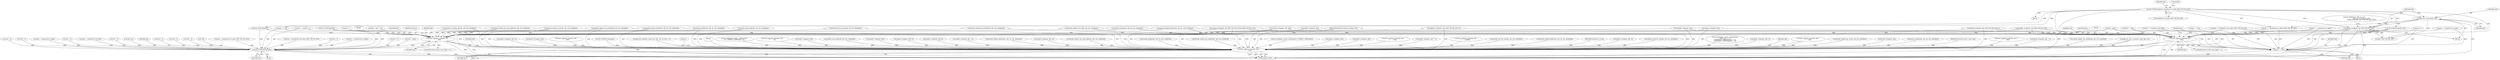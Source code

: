 digraph "0_tcpdump_af2cf04a9394c1a56227c2289ae8da262828294a@pointer" {
"1000816" [label="(Call,ipaddr_string(ndo, tptr+BGP_VPN_RD_LEN))"];
"1000813" [label="(Call,bgp_vpn_rd_print(ndo, tptr))"];
"1000799" [label="(Call,ND_TCHECK2(tptr[0], sizeof(struct in_addr)+BGP_VPN_RD_LEN))"];
"1001111" [label="(Call,print_unknown_data(ndo, tptr, \"\n\t    \", tlen))"];
"1001116" [label="(Call,tptr += tlen)"];
"1002940" [label="(Call,print_unknown_data(ndo, pptr, \"\n\t    \", len))"];
"1001634" [label="(Call,print_unknown_data(ndo, tptr, \"\n\t    \", tlen))"];
"1001616" [label="(Call,ND_TCHECK2(*tptr,tlen))"];
"1000705" [label="(Call,tptr++)"];
"1001837" [label="(Call,decode_prefix6(ndo, tptr, len, buf, sizeof(buf)))"];
"1000568" [label="(Call,ipaddr_string(ndo, tptr))"];
"1001105" [label="(ControlStructure,if (ndo->ndo_vflag <= 1))"];
"1000809" [label="(Identifier,ndo)"];
"1002397" [label="(Call,print_unknown_data(ndo, tptr, \"\n\t      \", 8))"];
"1000332" [label="(Call,ipaddr_string(ndo, tptr))"];
"1000702" [label="(Call,tlen = nhlen)"];
"1001981" [label="(Call,decode_clnp_prefix(ndo, tptr, buf, sizeof(buf)))"];
"1001092" [label="(Call,ND_TCHECK2(tptr[0], tlen))"];
"1002535" [label="(Call,ipaddr_string(ndo, tptr))"];
"1001636" [label="(Identifier,tptr)"];
"1000921" [label="(Call,tptr += (sizeof(struct in6_addr)+BGP_VPN_RD_LEN))"];
"1002238" [label="(Call,ipaddr_string(ndo, tptr+2))"];
"1002222" [label="(Call,ipaddr_string(ndo, tptr+4))"];
"1001640" [label="(Identifier,advance)"];
"1001634" [label="(Call,print_unknown_data(ndo, tptr, \"\n\t    \", tlen))"];
"1002571" [label="(Call,print_unknown_data(ndo, tptr, \"\n\t      \", tlen))"];
"1001313" [label="(Call,decode_rt_routing_info(ndo, tptr, buf, sizeof(buf)))"];
"1000963" [label="(Call,tptr += (sizeof(struct in_addr)))"];
"1001616" [label="(Call,ND_TCHECK2(*tptr,tlen))"];
"1000814" [label="(Identifier,ndo)"];
"1002654" [label="(Call,print_unknown_data(ndo, tptr,\"\n\t      \", length))"];
"1002045" [label="(Call,decode_mdt_vpn_nlri(ndo, tptr, buf, sizeof(buf)))"];
"1000794" [label="(Call,tlen = 0)"];
"1001877" [label="(Call,decode_labeled_prefix6(ndo, tptr, len, buf, sizeof(buf)))"];
"1001112" [label="(Identifier,ndo)"];
"1000129" [label="(MethodParameterIn,u_int len)"];
"1002501" [label="(Call,ipaddr_string(ndo, tptr+4))"];
"1001000" [label="(Call,tlen = 0)"];
"1000869" [label="(Call,tptr += sizeof(struct in6_addr))"];
"1001116" [label="(Call,tptr += tlen)"];
"1002077" [label="(Call,decode_multicast_vpn(ndo, tptr, buf, sizeof(buf)))"];
"1000768" [label="(Call,ipaddr_string(ndo, tptr))"];
"1000771" [label="(Call,tlen -= sizeof(struct in_addr))"];
"1001172" [label="(Call,tptr += tptr[0] + 1)"];
"1001241" [label="(Call,decode_labeled_prefix4(ndo, tptr, len, buf, sizeof(buf)))"];
"1000259" [label="(Call,as_printf(ndo, astostr, sizeof(astostr),\n\t\t\t\tas_size == 2 ?\n\t\t\t\tEXTRACT_16BITS(&tptr[2 + i]) :\n\t\t\t\tEXTRACT_32BITS(&tptr[2 + i])))"];
"1000940" [label="(Call,tlen = 0)"];
"1000865" [label="(Call,tlen -= sizeof(struct in6_addr))"];
"1002303" [label="(Call,ipaddr_string(ndo, tptr+2))"];
"1002941" [label="(Identifier,ndo)"];
"1000888" [label="(Call,tlen = 0)"];
"1002921" [label="(Call,print_unknown_data(ndo, pptr, \"\n\t    \", len))"];
"1000800" [label="(Call,tptr[0])"];
"1001198" [label="(Block,)"];
"1001949" [label="(Call,decode_labeled_vpn_l2(ndo, tptr, buf, sizeof(buf)))"];
"1000146" [label="(Call,tlen=len)"];
"1001622" [label="(Identifier,ndo)"];
"1002518" [label="(Call,ipaddr_string(ndo, tptr))"];
"1000915" [label="(Call,tlen -= (sizeof(struct in6_addr)+BGP_VPN_RD_LEN))"];
"1002940" [label="(Call,print_unknown_data(ndo, pptr, \"\n\t    \", len))"];
"1002950" [label="(MethodReturn,RET)"];
"1001725" [label="(Call,decode_prefix4(ndo, tptr, len, buf, sizeof(buf)))"];
"1001019" [label="(Call,isonsap_string(ndo, tptr+BGP_VPN_RD_LEN,tlen-BGP_VPN_RD_LEN))"];
"1000846" [label="(Call,tlen = 0)"];
"1000959" [label="(Call,tlen -= (sizeof(struct in_addr)))"];
"1000128" [label="(MethodParameterIn,const u_char *pptr)"];
"1001638" [label="(Identifier,tlen)"];
"1001077" [label="(Call,ip6addr_string(ndo, tptr+BGP_VPN_RD_LEN+3))"];
"1002128" [label="(Call,print_unknown_data(ndo, tptr-3, \"\n\t    \", tlen))"];
"1000429" [label="(Call,ipaddr_string(ndo, tptr + 4))"];
"1001281" [label="(Call,decode_labeled_vpn_prefix4(ndo, tptr, buf, sizeof(buf)))"];
"1000982" [label="(Call,tptr += tlen)"];
"1000818" [label="(Call,tptr+BGP_VPN_RD_LEN)"];
"1001917" [label="(Call,decode_labeled_vpn_prefix6(ndo, tptr, buf, sizeof(buf)))"];
"1000143" [label="(Call,tptr = pptr)"];
"1001048" [label="(Call,ipaddr_string(ndo, tptr+BGP_VPN_RD_LEN+4))"];
"1001553" [label="(Call,decode_clnp_prefix(ndo, tptr, buf, sizeof(buf)))"];
"1000813" [label="(Call,bgp_vpn_rd_print(ndo, tptr))"];
"1000815" [label="(Identifier,tptr)"];
"1001118" [label="(Identifier,tlen)"];
"1001160" [label="(Call,ND_TCHECK(tptr[0]))"];
"1001201" [label="(Call,decode_prefix4(ndo, tptr, len, buf, sizeof(buf)))"];
"1000910" [label="(Call,ip6addr_string(ndo, tptr+BGP_VPN_RD_LEN))"];
"1000978" [label="(Call,isonsap_string(ndo, tptr, tlen))"];
"1001087" [label="(Call,tlen = 0)"];
"1001130" [label="(Call,tptr += tlen)"];
"1002317" [label="(Call,ipaddr_string(ndo, tptr+2))"];
"1000739" [label="(Block,)"];
"1000126" [label="(MethodParameterIn,netdissect_options *ndo)"];
"1000683" [label="(Call,print_unknown_data(ndo, tptr, \"\n\t    \", tlen))"];
"1001619" [label="(Identifier,tlen)"];
"1000775" [label="(Call,tptr += sizeof(struct in_addr))"];
"1000862" [label="(Call,ip6addr_string(ndo, tptr))"];
"1002936" [label="(Call,ND_TCHECK2(*pptr,len))"];
"1001635" [label="(Identifier,ndo)"];
"1000827" [label="(Call,tptr += (sizeof(struct in_addr)+BGP_VPN_RD_LEN))"];
"1001133" [label="(Call,ND_TCHECK(tptr[0]))"];
"1000803" [label="(Call,sizeof(struct in_addr)+BGP_VPN_RD_LEN)"];
"1001521" [label="(Call,decode_labeled_vpn_l2(ndo, tptr, buf, sizeof(buf)))"];
"1000719" [label="(Call,tlen > 0)"];
"1001111" [label="(Call,print_unknown_data(ndo, tptr, \"\n\t    \", tlen))"];
"1002828" [label="(Call,bgp_attr_print(ndo, atype, tptr, alen, attr_set_level + 1))"];
"1002946" [label="(Literal,1)"];
"1001115" [label="(Identifier,tlen)"];
"1001142" [label="(Call,tptr++)"];
"1000201" [label="(Call,bgp_attr_get_as_size(ndo, atype, pptr, len))"];
"1000807" [label="(Call,ND_PRINT((ndo, \"RD: %s, %s\",\n                                       bgp_vpn_rd_print(ndo, tptr),\n                                       ipaddr_string(ndo, tptr+BGP_VPN_RD_LEN))))"];
"1001637" [label="(Literal,\"\n\t    \")"];
"1001113" [label="(Identifier,tptr)"];
"1001114" [label="(Literal,\"\n\t    \")"];
"1002942" [label="(Identifier,pptr)"];
"1002943" [label="(Literal,\"\n\t    \")"];
"1002256" [label="(Call,as_printf(ndo, astostr, sizeof(astostr),\n\t\t\t    EXTRACT_32BITS(tptr+2)))"];
"1001489" [label="(Call,decode_labeled_vpn_prefix6(ndo, tptr, buf, sizeof(buf)))"];
"1002480" [label="(Call,ipaddr_string(ndo, tptr+4))"];
"1000798" [label="(Block,)"];
"1002013" [label="(Call,decode_labeled_vpn_clnp_prefix(ndo, tptr, buf, sizeof(buf)))"];
"1000985" [label="(Call,tlen = 0)"];
"1001449" [label="(Call,decode_labeled_prefix6(ndo, tptr, len, buf, sizeof(buf)))"];
"1002944" [label="(Identifier,len)"];
"1000464" [label="(Call,ipaddr_string(ndo, tptr + 4))"];
"1001765" [label="(Call,decode_labeled_prefix4(ndo, tptr, len, buf, sizeof(buf)))"];
"1001377" [label="(Call,decode_mdt_vpn_nlri(ndo, tptr, buf, sizeof(buf)))"];
"1000752" [label="(Call,tlen = 0)"];
"1001805" [label="(Call,decode_labeled_vpn_prefix4(ndo, tptr, buf, sizeof(buf)))"];
"1001585" [label="(Call,decode_labeled_vpn_clnp_prefix(ndo, tptr, buf, sizeof(buf)))"];
"1002935" [label="(Block,)"];
"1000956" [label="(Call,ipaddr_string(ndo, tptr))"];
"1000816" [label="(Call,ipaddr_string(ndo, tptr+BGP_VPN_RD_LEN))"];
"1001120" [label="(Identifier,tlen)"];
"1001186" [label="(Call,tptr < pptr + len)"];
"1002682" [label="(Call,as_printf(ndo, astostr, sizeof(astostr), EXTRACT_32BITS(tptr)))"];
"1001345" [label="(Call,decode_multicast_vpn(ndo, tptr, buf, sizeof(buf)))"];
"1002555" [label="(Call,ipaddr_string(ndo, tptr))"];
"1000599" [label="(Call,ipaddr_string(ndo, tptr))"];
"1000799" [label="(Call,ND_TCHECK2(tptr[0], sizeof(struct in_addr)+BGP_VPN_RD_LEN))"];
"1000817" [label="(Identifier,ndo)"];
"1001117" [label="(Identifier,tptr)"];
"1001617" [label="(Call,*tptr)"];
"1001409" [label="(Call,decode_prefix6(ndo, tptr, len, buf, sizeof(buf)))"];
"1000821" [label="(Call,tlen -= (sizeof(struct in_addr)+BGP_VPN_RD_LEN))"];
"1000812" [label="(Block,)"];
"1000409" [label="(Call,ipaddr_string(ndo, tptr + 2))"];
"1001084" [label="(Call,tptr += tlen)"];
"1001628" [label="(ControlStructure,if (ndo->ndo_vflag <= 1))"];
"1000816" -> "1000812"  [label="AST: "];
"1000816" -> "1000818"  [label="CFG: "];
"1000817" -> "1000816"  [label="AST: "];
"1000818" -> "1000816"  [label="AST: "];
"1000807" -> "1000816"  [label="CFG: "];
"1000816" -> "1002950"  [label="DDG: "];
"1000816" -> "1002950"  [label="DDG: "];
"1000816" -> "1002950"  [label="DDG: "];
"1000813" -> "1000816"  [label="DDG: "];
"1000813" -> "1000816"  [label="DDG: "];
"1000799" -> "1000816"  [label="DDG: "];
"1000816" -> "1001111"  [label="DDG: "];
"1000816" -> "1001634"  [label="DDG: "];
"1000816" -> "1002940"  [label="DDG: "];
"1000813" -> "1000812"  [label="AST: "];
"1000813" -> "1000815"  [label="CFG: "];
"1000814" -> "1000813"  [label="AST: "];
"1000815" -> "1000813"  [label="AST: "];
"1000817" -> "1000813"  [label="CFG: "];
"1000813" -> "1002950"  [label="DDG: "];
"1000799" -> "1000813"  [label="DDG: "];
"1000813" -> "1000818"  [label="DDG: "];
"1000813" -> "1000827"  [label="DDG: "];
"1000799" -> "1000798"  [label="AST: "];
"1000799" -> "1000803"  [label="CFG: "];
"1000800" -> "1000799"  [label="AST: "];
"1000803" -> "1000799"  [label="AST: "];
"1000809" -> "1000799"  [label="CFG: "];
"1000799" -> "1002950"  [label="DDG: "];
"1000799" -> "1002950"  [label="DDG: "];
"1000799" -> "1000818"  [label="DDG: "];
"1000799" -> "1000827"  [label="DDG: "];
"1000799" -> "1001092"  [label="DDG: "];
"1000799" -> "1001130"  [label="DDG: "];
"1000799" -> "1001133"  [label="DDG: "];
"1001111" -> "1001105"  [label="AST: "];
"1001111" -> "1001115"  [label="CFG: "];
"1001112" -> "1001111"  [label="AST: "];
"1001113" -> "1001111"  [label="AST: "];
"1001114" -> "1001111"  [label="AST: "];
"1001115" -> "1001111"  [label="AST: "];
"1001117" -> "1001111"  [label="CFG: "];
"1001111" -> "1002950"  [label="DDG: "];
"1001111" -> "1002950"  [label="DDG: "];
"1001048" -> "1001111"  [label="DDG: "];
"1000910" -> "1001111"  [label="DDG: "];
"1001019" -> "1001111"  [label="DDG: "];
"1000862" -> "1001111"  [label="DDG: "];
"1000978" -> "1001111"  [label="DDG: "];
"1000768" -> "1001111"  [label="DDG: "];
"1001077" -> "1001111"  [label="DDG: "];
"1000956" -> "1001111"  [label="DDG: "];
"1000126" -> "1001111"  [label="DDG: "];
"1000963" -> "1001111"  [label="DDG: "];
"1001084" -> "1001111"  [label="DDG: "];
"1000143" -> "1001111"  [label="DDG: "];
"1000982" -> "1001111"  [label="DDG: "];
"1001092" -> "1001111"  [label="DDG: "];
"1001092" -> "1001111"  [label="DDG: "];
"1000921" -> "1001111"  [label="DDG: "];
"1000775" -> "1001111"  [label="DDG: "];
"1000869" -> "1001111"  [label="DDG: "];
"1000705" -> "1001111"  [label="DDG: "];
"1000827" -> "1001111"  [label="DDG: "];
"1001111" -> "1001116"  [label="DDG: "];
"1001111" -> "1001116"  [label="DDG: "];
"1001111" -> "1002940"  [label="DDG: "];
"1001116" -> "1000739"  [label="AST: "];
"1001116" -> "1001118"  [label="CFG: "];
"1001117" -> "1001116"  [label="AST: "];
"1001118" -> "1001116"  [label="AST: "];
"1001120" -> "1001116"  [label="CFG: "];
"1001116" -> "1002950"  [label="DDG: "];
"1001092" -> "1001116"  [label="DDG: "];
"1001092" -> "1001116"  [label="DDG: "];
"1000963" -> "1001116"  [label="DDG: "];
"1001084" -> "1001116"  [label="DDG: "];
"1000143" -> "1001116"  [label="DDG: "];
"1000982" -> "1001116"  [label="DDG: "];
"1000921" -> "1001116"  [label="DDG: "];
"1000775" -> "1001116"  [label="DDG: "];
"1000869" -> "1001116"  [label="DDG: "];
"1000705" -> "1001116"  [label="DDG: "];
"1000827" -> "1001116"  [label="DDG: "];
"1002940" -> "1002935"  [label="AST: "];
"1002940" -> "1002944"  [label="CFG: "];
"1002941" -> "1002940"  [label="AST: "];
"1002942" -> "1002940"  [label="AST: "];
"1002943" -> "1002940"  [label="AST: "];
"1002944" -> "1002940"  [label="AST: "];
"1002946" -> "1002940"  [label="CFG: "];
"1002940" -> "1002950"  [label="DDG: "];
"1002940" -> "1002950"  [label="DDG: "];
"1002940" -> "1002950"  [label="DDG: "];
"1002940" -> "1002950"  [label="DDG: "];
"1002828" -> "1002940"  [label="DDG: "];
"1001837" -> "1002940"  [label="DDG: "];
"1001019" -> "1002940"  [label="DDG: "];
"1002397" -> "1002940"  [label="DDG: "];
"1002501" -> "1002940"  [label="DDG: "];
"1001877" -> "1002940"  [label="DDG: "];
"1002518" -> "1002940"  [label="DDG: "];
"1000259" -> "1002940"  [label="DDG: "];
"1001048" -> "1002940"  [label="DDG: "];
"1001725" -> "1002940"  [label="DDG: "];
"1000683" -> "1002940"  [label="DDG: "];
"1000332" -> "1002940"  [label="DDG: "];
"1002222" -> "1002940"  [label="DDG: "];
"1001765" -> "1002940"  [label="DDG: "];
"1001949" -> "1002940"  [label="DDG: "];
"1001981" -> "1002940"  [label="DDG: "];
"1000568" -> "1002940"  [label="DDG: "];
"1002045" -> "1002940"  [label="DDG: "];
"1000464" -> "1002940"  [label="DDG: "];
"1000910" -> "1002940"  [label="DDG: "];
"1001917" -> "1002940"  [label="DDG: "];
"1002256" -> "1002940"  [label="DDG: "];
"1001409" -> "1002940"  [label="DDG: "];
"1002317" -> "1002940"  [label="DDG: "];
"1001521" -> "1002940"  [label="DDG: "];
"1002682" -> "1002940"  [label="DDG: "];
"1000978" -> "1002940"  [label="DDG: "];
"1000768" -> "1002940"  [label="DDG: "];
"1001077" -> "1002940"  [label="DDG: "];
"1001201" -> "1002940"  [label="DDG: "];
"1002077" -> "1002940"  [label="DDG: "];
"1000956" -> "1002940"  [label="DDG: "];
"1000599" -> "1002940"  [label="DDG: "];
"1002555" -> "1002940"  [label="DDG: "];
"1001553" -> "1002940"  [label="DDG: "];
"1002571" -> "1002940"  [label="DDG: "];
"1002238" -> "1002940"  [label="DDG: "];
"1002128" -> "1002940"  [label="DDG: "];
"1001345" -> "1002940"  [label="DDG: "];
"1001634" -> "1002940"  [label="DDG: "];
"1000409" -> "1002940"  [label="DDG: "];
"1002654" -> "1002940"  [label="DDG: "];
"1002013" -> "1002940"  [label="DDG: "];
"1001241" -> "1002940"  [label="DDG: "];
"1001281" -> "1002940"  [label="DDG: "];
"1000862" -> "1002940"  [label="DDG: "];
"1002535" -> "1002940"  [label="DDG: "];
"1001805" -> "1002940"  [label="DDG: "];
"1001449" -> "1002940"  [label="DDG: "];
"1002480" -> "1002940"  [label="DDG: "];
"1002921" -> "1002940"  [label="DDG: "];
"1002921" -> "1002940"  [label="DDG: "];
"1001585" -> "1002940"  [label="DDG: "];
"1001313" -> "1002940"  [label="DDG: "];
"1000429" -> "1002940"  [label="DDG: "];
"1001489" -> "1002940"  [label="DDG: "];
"1001377" -> "1002940"  [label="DDG: "];
"1000201" -> "1002940"  [label="DDG: "];
"1000201" -> "1002940"  [label="DDG: "];
"1002303" -> "1002940"  [label="DDG: "];
"1000126" -> "1002940"  [label="DDG: "];
"1000128" -> "1002940"  [label="DDG: "];
"1002936" -> "1002940"  [label="DDG: "];
"1000129" -> "1002940"  [label="DDG: "];
"1001634" -> "1001628"  [label="AST: "];
"1001634" -> "1001638"  [label="CFG: "];
"1001635" -> "1001634"  [label="AST: "];
"1001636" -> "1001634"  [label="AST: "];
"1001637" -> "1001634"  [label="AST: "];
"1001638" -> "1001634"  [label="AST: "];
"1001640" -> "1001634"  [label="CFG: "];
"1001634" -> "1002950"  [label="DDG: "];
"1001634" -> "1002950"  [label="DDG: "];
"1001634" -> "1002950"  [label="DDG: "];
"1001634" -> "1001616"  [label="DDG: "];
"1001048" -> "1001634"  [label="DDG: "];
"1001521" -> "1001634"  [label="DDG: "];
"1001553" -> "1001634"  [label="DDG: "];
"1001019" -> "1001634"  [label="DDG: "];
"1001449" -> "1001634"  [label="DDG: "];
"1001409" -> "1001634"  [label="DDG: "];
"1000910" -> "1001634"  [label="DDG: "];
"1000978" -> "1001634"  [label="DDG: "];
"1000768" -> "1001634"  [label="DDG: "];
"1001077" -> "1001634"  [label="DDG: "];
"1001201" -> "1001634"  [label="DDG: "];
"1000956" -> "1001634"  [label="DDG: "];
"1001345" -> "1001634"  [label="DDG: "];
"1001241" -> "1001634"  [label="DDG: "];
"1001281" -> "1001634"  [label="DDG: "];
"1000862" -> "1001634"  [label="DDG: "];
"1001585" -> "1001634"  [label="DDG: "];
"1001313" -> "1001634"  [label="DDG: "];
"1001489" -> "1001634"  [label="DDG: "];
"1001377" -> "1001634"  [label="DDG: "];
"1000126" -> "1001634"  [label="DDG: "];
"1001186" -> "1001634"  [label="DDG: "];
"1000143" -> "1001634"  [label="DDG: "];
"1001172" -> "1001634"  [label="DDG: "];
"1001160" -> "1001634"  [label="DDG: "];
"1001142" -> "1001634"  [label="DDG: "];
"1001133" -> "1001634"  [label="DDG: "];
"1001130" -> "1001634"  [label="DDG: "];
"1001616" -> "1001634"  [label="DDG: "];
"1001616" -> "1001198"  [label="AST: "];
"1001616" -> "1001619"  [label="CFG: "];
"1001617" -> "1001616"  [label="AST: "];
"1001619" -> "1001616"  [label="AST: "];
"1001622" -> "1001616"  [label="CFG: "];
"1001616" -> "1002950"  [label="DDG: "];
"1001616" -> "1002950"  [label="DDG: "];
"1001616" -> "1002950"  [label="DDG: "];
"1001172" -> "1001616"  [label="DDG: "];
"1001160" -> "1001616"  [label="DDG: "];
"1001142" -> "1001616"  [label="DDG: "];
"1001133" -> "1001616"  [label="DDG: "];
"1001130" -> "1001616"  [label="DDG: "];
"1000146" -> "1001616"  [label="DDG: "];
"1000865" -> "1001616"  [label="DDG: "];
"1001087" -> "1001616"  [label="DDG: "];
"1001000" -> "1001616"  [label="DDG: "];
"1000719" -> "1001616"  [label="DDG: "];
"1000821" -> "1001616"  [label="DDG: "];
"1000959" -> "1001616"  [label="DDG: "];
"1000771" -> "1001616"  [label="DDG: "];
"1000915" -> "1001616"  [label="DDG: "];
"1000940" -> "1001616"  [label="DDG: "];
"1000752" -> "1001616"  [label="DDG: "];
"1000794" -> "1001616"  [label="DDG: "];
"1000985" -> "1001616"  [label="DDG: "];
"1000702" -> "1001616"  [label="DDG: "];
"1000888" -> "1001616"  [label="DDG: "];
"1000846" -> "1001616"  [label="DDG: "];
}
